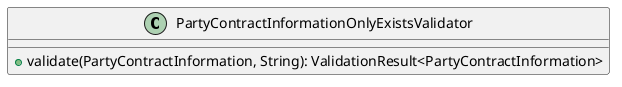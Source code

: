 @startuml

    class PartyContractInformationOnlyExistsValidator [[PartyContractInformationOnlyExistsValidator.html]] {
        +validate(PartyContractInformation, String): ValidationResult<PartyContractInformation>
    }

@enduml
